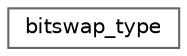 digraph "Graphical Class Hierarchy"
{
 // LATEX_PDF_SIZE
  bgcolor="transparent";
  edge [fontname=Helvetica,fontsize=10,labelfontname=Helvetica,labelfontsize=10];
  node [fontname=Helvetica,fontsize=10,shape=box,height=0.2,width=0.4];
  rankdir="LR";
  Node0 [id="Node000000",label="bitswap_type",height=0.2,width=0.4,color="grey40", fillcolor="white", style="filled",URL="$de/ded/bitswap_8h.html#d6/d93/unionbitswap__type",tooltip="Union containing a full 8 bytes to swap the bit orientation on."];
}
